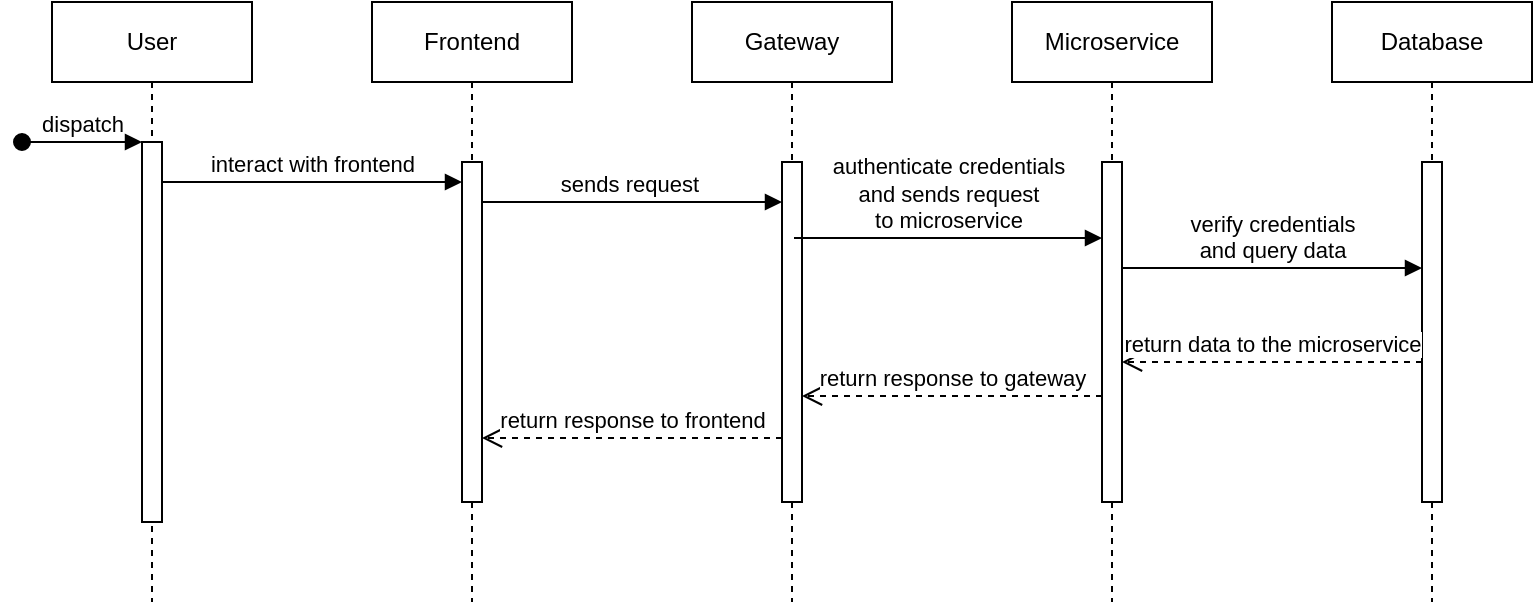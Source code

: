 <mxfile version="21.3.6" type="device">
  <diagram name="Page-1" id="2YBvvXClWsGukQMizWep">
    <mxGraphModel dx="995" dy="1167" grid="1" gridSize="10" guides="1" tooltips="1" connect="1" arrows="1" fold="1" page="1" pageScale="1" pageWidth="1600" pageHeight="900" math="0" shadow="0">
      <root>
        <mxCell id="0" />
        <mxCell id="1" parent="0" />
        <mxCell id="f3-B5Yhi2V6UqYgTszxD-7" value="User" style="shape=umlLifeline;perimeter=lifelinePerimeter;whiteSpace=wrap;html=1;container=0;dropTarget=0;collapsible=0;recursiveResize=0;outlineConnect=0;portConstraint=eastwest;newEdgeStyle={&quot;edgeStyle&quot;:&quot;elbowEdgeStyle&quot;,&quot;elbow&quot;:&quot;vertical&quot;,&quot;curved&quot;:0,&quot;rounded&quot;:0};" vertex="1" parent="1">
          <mxGeometry x="1050" y="130" width="100" height="300" as="geometry" />
        </mxCell>
        <mxCell id="f3-B5Yhi2V6UqYgTszxD-8" value="" style="html=1;points=[];perimeter=orthogonalPerimeter;outlineConnect=0;targetShapes=umlLifeline;portConstraint=eastwest;newEdgeStyle={&quot;edgeStyle&quot;:&quot;elbowEdgeStyle&quot;,&quot;elbow&quot;:&quot;vertical&quot;,&quot;curved&quot;:0,&quot;rounded&quot;:0};" vertex="1" parent="f3-B5Yhi2V6UqYgTszxD-7">
          <mxGeometry x="45" y="70" width="10" height="190" as="geometry" />
        </mxCell>
        <mxCell id="f3-B5Yhi2V6UqYgTszxD-9" value="dispatch" style="html=1;verticalAlign=bottom;startArrow=oval;endArrow=block;startSize=8;edgeStyle=elbowEdgeStyle;elbow=vertical;curved=0;rounded=0;" edge="1" parent="f3-B5Yhi2V6UqYgTszxD-7" target="f3-B5Yhi2V6UqYgTszxD-8">
          <mxGeometry relative="1" as="geometry">
            <mxPoint x="-15" y="70" as="sourcePoint" />
          </mxGeometry>
        </mxCell>
        <mxCell id="f3-B5Yhi2V6UqYgTszxD-10" value="Frontend" style="shape=umlLifeline;perimeter=lifelinePerimeter;whiteSpace=wrap;html=1;container=0;dropTarget=0;collapsible=0;recursiveResize=0;outlineConnect=0;portConstraint=eastwest;newEdgeStyle={&quot;edgeStyle&quot;:&quot;elbowEdgeStyle&quot;,&quot;elbow&quot;:&quot;vertical&quot;,&quot;curved&quot;:0,&quot;rounded&quot;:0};" vertex="1" parent="1">
          <mxGeometry x="1210" y="130" width="100" height="300" as="geometry" />
        </mxCell>
        <mxCell id="f3-B5Yhi2V6UqYgTszxD-11" value="" style="html=1;points=[];perimeter=orthogonalPerimeter;outlineConnect=0;targetShapes=umlLifeline;portConstraint=eastwest;newEdgeStyle={&quot;edgeStyle&quot;:&quot;elbowEdgeStyle&quot;,&quot;elbow&quot;:&quot;vertical&quot;,&quot;curved&quot;:0,&quot;rounded&quot;:0};" vertex="1" parent="f3-B5Yhi2V6UqYgTszxD-10">
          <mxGeometry x="45" y="80" width="10" height="170" as="geometry" />
        </mxCell>
        <mxCell id="f3-B5Yhi2V6UqYgTszxD-12" value="interact with frontend" style="html=1;verticalAlign=bottom;endArrow=block;edgeStyle=elbowEdgeStyle;elbow=vertical;curved=0;rounded=0;" edge="1" parent="1" source="f3-B5Yhi2V6UqYgTszxD-8" target="f3-B5Yhi2V6UqYgTszxD-11">
          <mxGeometry relative="1" as="geometry">
            <mxPoint x="1193" y="230" as="sourcePoint" />
            <Array as="points">
              <mxPoint x="1178" y="220" />
            </Array>
          </mxGeometry>
        </mxCell>
        <mxCell id="f3-B5Yhi2V6UqYgTszxD-13" value="Gateway" style="shape=umlLifeline;perimeter=lifelinePerimeter;whiteSpace=wrap;html=1;container=0;dropTarget=0;collapsible=0;recursiveResize=0;outlineConnect=0;portConstraint=eastwest;newEdgeStyle={&quot;edgeStyle&quot;:&quot;elbowEdgeStyle&quot;,&quot;elbow&quot;:&quot;vertical&quot;,&quot;curved&quot;:0,&quot;rounded&quot;:0};" vertex="1" parent="1">
          <mxGeometry x="1370" y="130" width="100" height="300" as="geometry" />
        </mxCell>
        <mxCell id="f3-B5Yhi2V6UqYgTszxD-14" value="" style="html=1;points=[];perimeter=orthogonalPerimeter;outlineConnect=0;targetShapes=umlLifeline;portConstraint=eastwest;newEdgeStyle={&quot;edgeStyle&quot;:&quot;elbowEdgeStyle&quot;,&quot;elbow&quot;:&quot;vertical&quot;,&quot;curved&quot;:0,&quot;rounded&quot;:0};" vertex="1" parent="f3-B5Yhi2V6UqYgTszxD-13">
          <mxGeometry x="45" y="80" width="10" height="170" as="geometry" />
        </mxCell>
        <mxCell id="f3-B5Yhi2V6UqYgTszxD-15" value="Microservice" style="shape=umlLifeline;perimeter=lifelinePerimeter;whiteSpace=wrap;html=1;container=0;dropTarget=0;collapsible=0;recursiveResize=0;outlineConnect=0;portConstraint=eastwest;newEdgeStyle={&quot;edgeStyle&quot;:&quot;elbowEdgeStyle&quot;,&quot;elbow&quot;:&quot;vertical&quot;,&quot;curved&quot;:0,&quot;rounded&quot;:0};" vertex="1" parent="1">
          <mxGeometry x="1530" y="130" width="100" height="300" as="geometry" />
        </mxCell>
        <mxCell id="f3-B5Yhi2V6UqYgTszxD-16" value="" style="html=1;points=[];perimeter=orthogonalPerimeter;outlineConnect=0;targetShapes=umlLifeline;portConstraint=eastwest;newEdgeStyle={&quot;edgeStyle&quot;:&quot;elbowEdgeStyle&quot;,&quot;elbow&quot;:&quot;vertical&quot;,&quot;curved&quot;:0,&quot;rounded&quot;:0};" vertex="1" parent="f3-B5Yhi2V6UqYgTszxD-15">
          <mxGeometry x="45" y="80" width="10" height="170" as="geometry" />
        </mxCell>
        <mxCell id="f3-B5Yhi2V6UqYgTszxD-17" value="Database" style="shape=umlLifeline;perimeter=lifelinePerimeter;whiteSpace=wrap;html=1;container=0;dropTarget=0;collapsible=0;recursiveResize=0;outlineConnect=0;portConstraint=eastwest;newEdgeStyle={&quot;edgeStyle&quot;:&quot;elbowEdgeStyle&quot;,&quot;elbow&quot;:&quot;vertical&quot;,&quot;curved&quot;:0,&quot;rounded&quot;:0};" vertex="1" parent="1">
          <mxGeometry x="1690" y="130" width="100" height="300" as="geometry" />
        </mxCell>
        <mxCell id="f3-B5Yhi2V6UqYgTszxD-18" value="" style="html=1;points=[];perimeter=orthogonalPerimeter;outlineConnect=0;targetShapes=umlLifeline;portConstraint=eastwest;newEdgeStyle={&quot;edgeStyle&quot;:&quot;elbowEdgeStyle&quot;,&quot;elbow&quot;:&quot;vertical&quot;,&quot;curved&quot;:0,&quot;rounded&quot;:0};" vertex="1" parent="f3-B5Yhi2V6UqYgTszxD-17">
          <mxGeometry x="45" y="80" width="10" height="170" as="geometry" />
        </mxCell>
        <mxCell id="f3-B5Yhi2V6UqYgTszxD-19" value="sends request&amp;nbsp;" style="html=1;verticalAlign=bottom;endArrow=block;edgeStyle=elbowEdgeStyle;elbow=vertical;curved=0;rounded=0;" edge="1" parent="1" source="f3-B5Yhi2V6UqYgTszxD-11" target="f3-B5Yhi2V6UqYgTszxD-14">
          <mxGeometry relative="1" as="geometry">
            <mxPoint x="1288" y="230" as="sourcePoint" />
            <Array as="points">
              <mxPoint x="1343" y="230" />
            </Array>
            <mxPoint x="1412" y="230" as="targetPoint" />
          </mxGeometry>
        </mxCell>
        <mxCell id="f3-B5Yhi2V6UqYgTszxD-20" value="authenticate credentials &lt;br&gt;and sends request &lt;br&gt;to microservice" style="html=1;verticalAlign=bottom;endArrow=block;edgeStyle=elbowEdgeStyle;elbow=horizontal;curved=0;rounded=0;" edge="1" parent="1" target="f3-B5Yhi2V6UqYgTszxD-16">
          <mxGeometry relative="1" as="geometry">
            <mxPoint x="1421" y="248" as="sourcePoint" />
            <Array as="points">
              <mxPoint x="1513" y="248" />
            </Array>
            <mxPoint x="1579.5" y="248" as="targetPoint" />
          </mxGeometry>
        </mxCell>
        <mxCell id="f3-B5Yhi2V6UqYgTszxD-21" value="verify credentials &lt;br&gt;and query data" style="html=1;verticalAlign=bottom;endArrow=block;edgeStyle=elbowEdgeStyle;elbow=horizontal;curved=0;rounded=0;" edge="1" parent="1" source="f3-B5Yhi2V6UqYgTszxD-16" target="f3-B5Yhi2V6UqYgTszxD-18">
          <mxGeometry relative="1" as="geometry">
            <mxPoint x="1590" y="263" as="sourcePoint" />
            <Array as="points">
              <mxPoint x="1671" y="263" />
            </Array>
            <mxPoint x="1744" y="263" as="targetPoint" />
          </mxGeometry>
        </mxCell>
        <mxCell id="f3-B5Yhi2V6UqYgTszxD-22" value="return data to the microservice" style="html=1;verticalAlign=bottom;endArrow=open;dashed=1;endSize=8;edgeStyle=elbowEdgeStyle;elbow=vertical;curved=0;rounded=0;" edge="1" parent="1" source="f3-B5Yhi2V6UqYgTszxD-18" target="f3-B5Yhi2V6UqYgTszxD-16">
          <mxGeometry relative="1" as="geometry">
            <mxPoint x="1585" y="310" as="targetPoint" />
            <Array as="points">
              <mxPoint x="1690" y="310" />
              <mxPoint x="1840" y="310" />
            </Array>
            <mxPoint x="1735" y="310" as="sourcePoint" />
          </mxGeometry>
        </mxCell>
        <mxCell id="f3-B5Yhi2V6UqYgTszxD-23" value="return response to gateway" style="html=1;verticalAlign=bottom;endArrow=open;dashed=1;endSize=8;edgeStyle=elbowEdgeStyle;elbow=vertical;curved=0;rounded=0;" edge="1" parent="1">
          <mxGeometry relative="1" as="geometry">
            <mxPoint x="1425" y="327" as="targetPoint" />
            <Array as="points" />
            <mxPoint x="1575" y="327" as="sourcePoint" />
          </mxGeometry>
        </mxCell>
        <mxCell id="f3-B5Yhi2V6UqYgTszxD-24" value="return response to frontend" style="html=1;verticalAlign=bottom;endArrow=open;dashed=1;endSize=8;edgeStyle=elbowEdgeStyle;elbow=horizontal;curved=0;rounded=0;" edge="1" parent="1">
          <mxGeometry relative="1" as="geometry">
            <mxPoint x="1265" y="348" as="targetPoint" />
            <Array as="points">
              <mxPoint x="1350" y="348" />
            </Array>
            <mxPoint x="1415" y="348" as="sourcePoint" />
          </mxGeometry>
        </mxCell>
      </root>
    </mxGraphModel>
  </diagram>
</mxfile>
